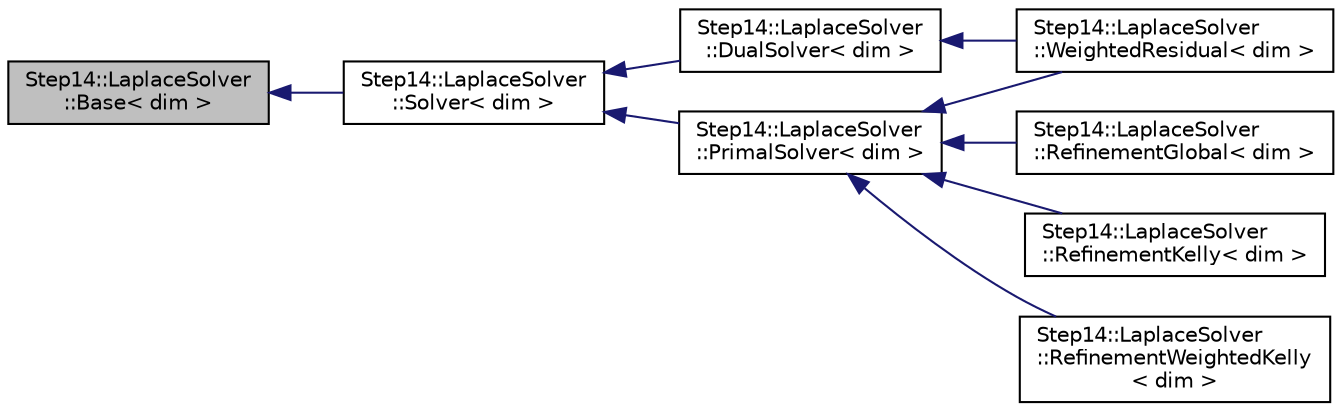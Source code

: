 digraph "Step14::LaplaceSolver::Base&lt; dim &gt;"
{
 // LATEX_PDF_SIZE
  edge [fontname="Helvetica",fontsize="10",labelfontname="Helvetica",labelfontsize="10"];
  node [fontname="Helvetica",fontsize="10",shape=record];
  rankdir="LR";
  Node1 [label="Step14::LaplaceSolver\l::Base\< dim \>",height=0.2,width=0.4,color="black", fillcolor="grey75", style="filled", fontcolor="black",tooltip=" "];
  Node1 -> Node2 [dir="back",color="midnightblue",fontsize="10",style="solid",fontname="Helvetica"];
  Node2 [label="Step14::LaplaceSolver\l::Solver\< dim \>",height=0.2,width=0.4,color="black", fillcolor="white", style="filled",URL="$classStep14_1_1LaplaceSolver_1_1Solver.html",tooltip=" "];
  Node2 -> Node3 [dir="back",color="midnightblue",fontsize="10",style="solid",fontname="Helvetica"];
  Node3 [label="Step14::LaplaceSolver\l::DualSolver\< dim \>",height=0.2,width=0.4,color="black", fillcolor="white", style="filled",URL="$classStep14_1_1LaplaceSolver_1_1DualSolver.html",tooltip=" "];
  Node3 -> Node4 [dir="back",color="midnightblue",fontsize="10",style="solid",fontname="Helvetica"];
  Node4 [label="Step14::LaplaceSolver\l::WeightedResidual\< dim \>",height=0.2,width=0.4,color="black", fillcolor="white", style="filled",URL="$classStep14_1_1LaplaceSolver_1_1WeightedResidual.html",tooltip=" "];
  Node2 -> Node5 [dir="back",color="midnightblue",fontsize="10",style="solid",fontname="Helvetica"];
  Node5 [label="Step14::LaplaceSolver\l::PrimalSolver\< dim \>",height=0.2,width=0.4,color="black", fillcolor="white", style="filled",URL="$classStep14_1_1LaplaceSolver_1_1PrimalSolver.html",tooltip=" "];
  Node5 -> Node6 [dir="back",color="midnightblue",fontsize="10",style="solid",fontname="Helvetica"];
  Node6 [label="Step14::LaplaceSolver\l::RefinementGlobal\< dim \>",height=0.2,width=0.4,color="black", fillcolor="white", style="filled",URL="$classStep14_1_1LaplaceSolver_1_1RefinementGlobal.html",tooltip=" "];
  Node5 -> Node7 [dir="back",color="midnightblue",fontsize="10",style="solid",fontname="Helvetica"];
  Node7 [label="Step14::LaplaceSolver\l::RefinementKelly\< dim \>",height=0.2,width=0.4,color="black", fillcolor="white", style="filled",URL="$classStep14_1_1LaplaceSolver_1_1RefinementKelly.html",tooltip=" "];
  Node5 -> Node8 [dir="back",color="midnightblue",fontsize="10",style="solid",fontname="Helvetica"];
  Node8 [label="Step14::LaplaceSolver\l::RefinementWeightedKelly\l\< dim \>",height=0.2,width=0.4,color="black", fillcolor="white", style="filled",URL="$classStep14_1_1LaplaceSolver_1_1RefinementWeightedKelly.html",tooltip=" "];
  Node5 -> Node4 [dir="back",color="midnightblue",fontsize="10",style="solid",fontname="Helvetica"];
}
